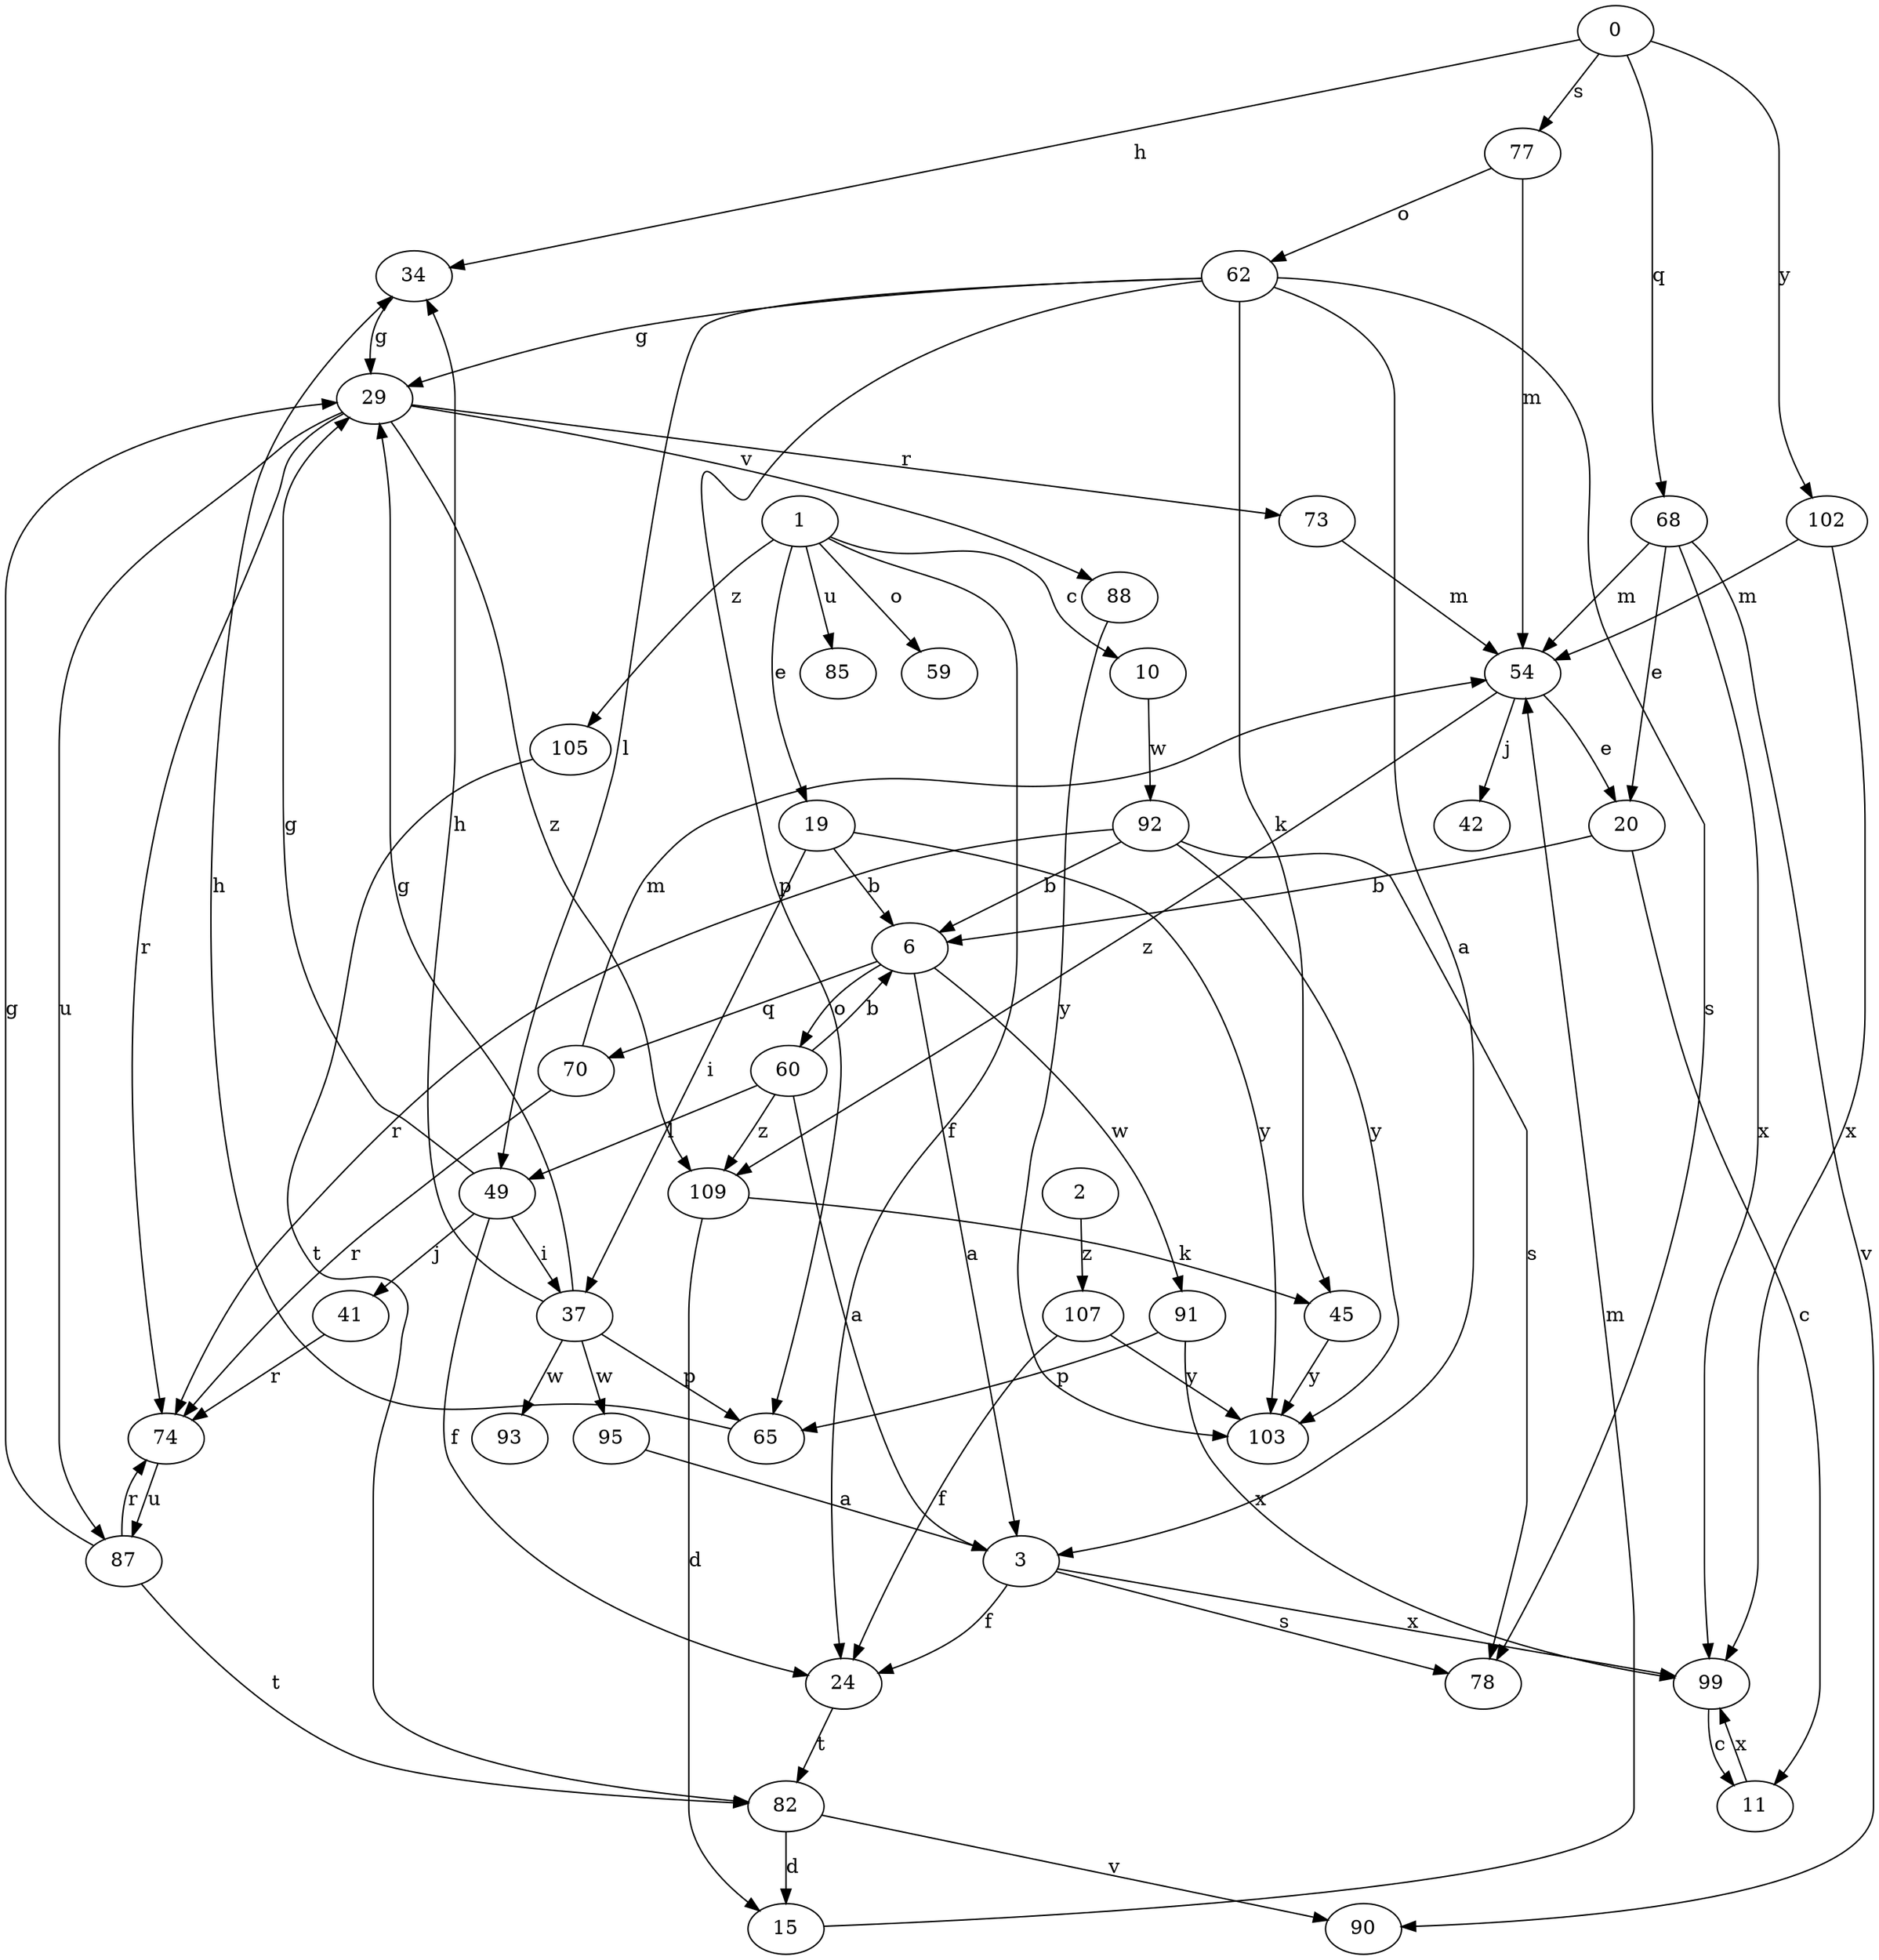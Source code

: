 strict digraph  {
0;
1;
2;
3;
6;
10;
11;
15;
19;
20;
24;
29;
34;
37;
41;
42;
45;
49;
54;
59;
60;
62;
65;
68;
70;
73;
74;
77;
78;
82;
85;
87;
88;
90;
91;
92;
93;
95;
99;
102;
103;
105;
107;
109;
0 -> 34  [label=h];
0 -> 68  [label=q];
0 -> 77  [label=s];
0 -> 102  [label=y];
1 -> 10  [label=c];
1 -> 19  [label=e];
1 -> 24  [label=f];
1 -> 59  [label=o];
1 -> 85  [label=u];
1 -> 105  [label=z];
2 -> 107  [label=z];
3 -> 24  [label=f];
3 -> 78  [label=s];
3 -> 99  [label=x];
6 -> 3  [label=a];
6 -> 60  [label=o];
6 -> 70  [label=q];
6 -> 91  [label=w];
10 -> 92  [label=w];
11 -> 99  [label=x];
15 -> 54  [label=m];
19 -> 6  [label=b];
19 -> 37  [label=i];
19 -> 103  [label=y];
20 -> 6  [label=b];
20 -> 11  [label=c];
24 -> 82  [label=t];
29 -> 73  [label=r];
29 -> 74  [label=r];
29 -> 87  [label=u];
29 -> 88  [label=v];
29 -> 109  [label=z];
34 -> 29  [label=g];
37 -> 29  [label=g];
37 -> 34  [label=h];
37 -> 65  [label=p];
37 -> 93  [label=w];
37 -> 95  [label=w];
41 -> 74  [label=r];
45 -> 103  [label=y];
49 -> 24  [label=f];
49 -> 29  [label=g];
49 -> 37  [label=i];
49 -> 41  [label=j];
54 -> 20  [label=e];
54 -> 42  [label=j];
54 -> 109  [label=z];
60 -> 3  [label=a];
60 -> 6  [label=b];
60 -> 49  [label=l];
60 -> 109  [label=z];
62 -> 3  [label=a];
62 -> 29  [label=g];
62 -> 45  [label=k];
62 -> 49  [label=l];
62 -> 65  [label=p];
62 -> 78  [label=s];
65 -> 34  [label=h];
68 -> 20  [label=e];
68 -> 54  [label=m];
68 -> 90  [label=v];
68 -> 99  [label=x];
70 -> 54  [label=m];
70 -> 74  [label=r];
73 -> 54  [label=m];
74 -> 87  [label=u];
77 -> 54  [label=m];
77 -> 62  [label=o];
82 -> 15  [label=d];
82 -> 90  [label=v];
87 -> 29  [label=g];
87 -> 74  [label=r];
87 -> 82  [label=t];
88 -> 103  [label=y];
91 -> 65  [label=p];
91 -> 99  [label=x];
92 -> 6  [label=b];
92 -> 74  [label=r];
92 -> 78  [label=s];
92 -> 103  [label=y];
95 -> 3  [label=a];
99 -> 11  [label=c];
102 -> 54  [label=m];
102 -> 99  [label=x];
105 -> 82  [label=t];
107 -> 24  [label=f];
107 -> 103  [label=y];
109 -> 15  [label=d];
109 -> 45  [label=k];
}
